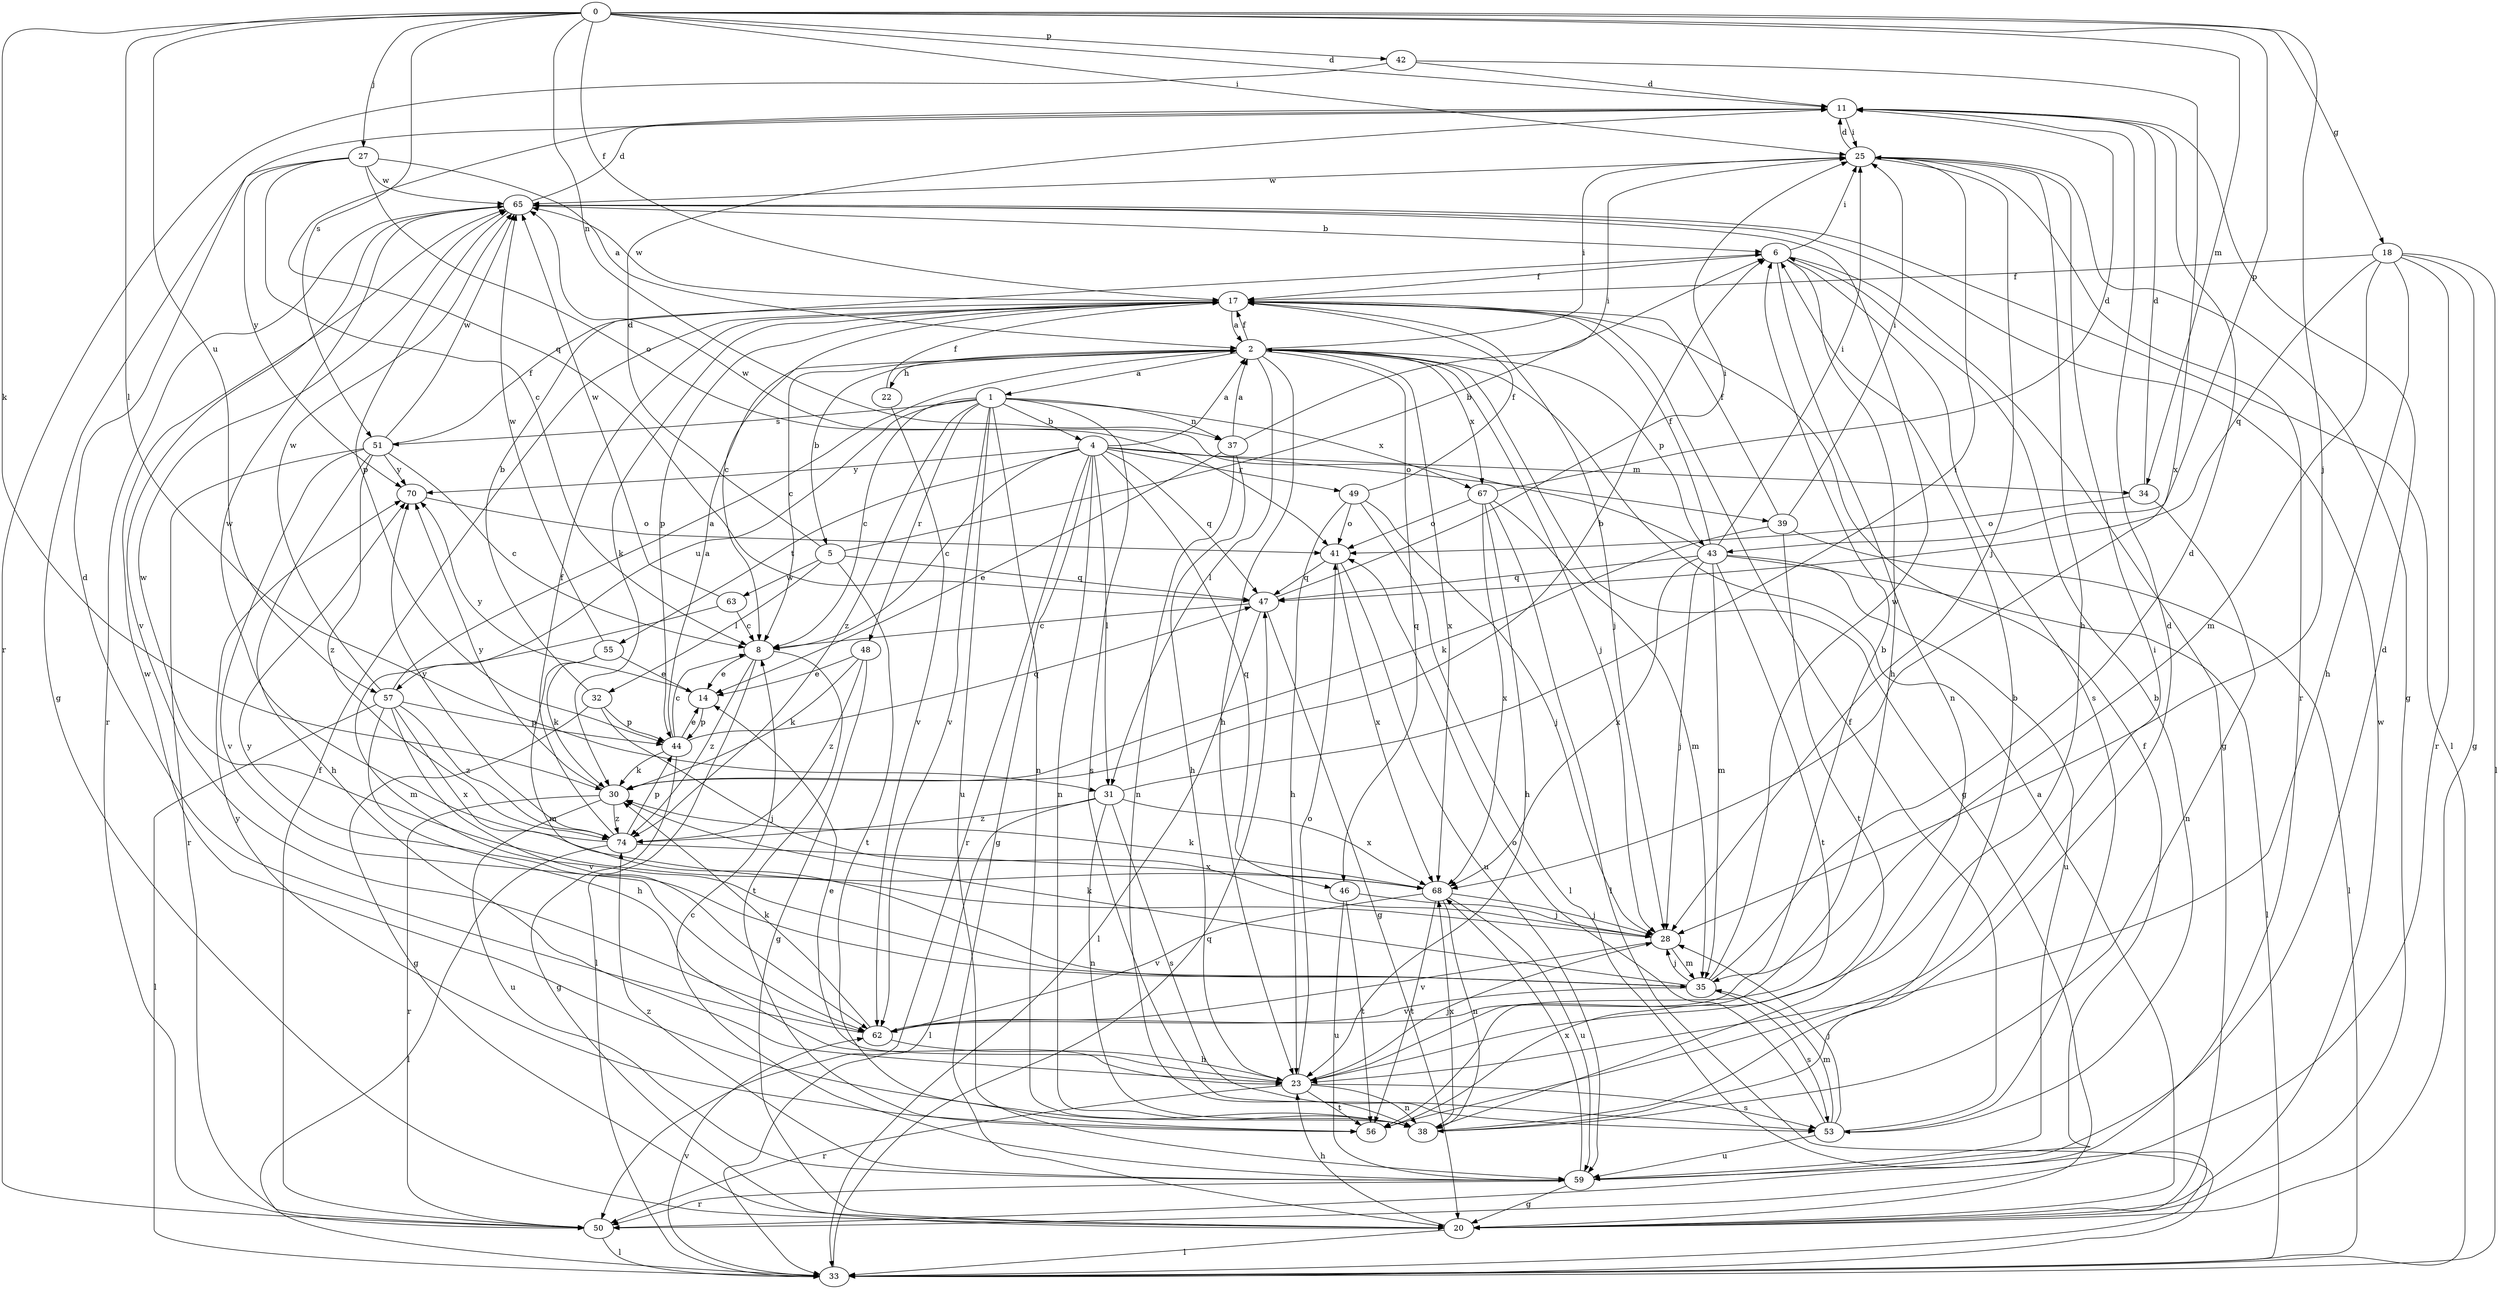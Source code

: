 strict digraph  {
0;
1;
2;
4;
5;
6;
8;
11;
14;
17;
18;
20;
22;
23;
25;
27;
28;
30;
31;
32;
33;
34;
35;
37;
38;
39;
41;
42;
43;
44;
46;
47;
48;
49;
50;
51;
53;
55;
56;
57;
59;
62;
63;
65;
67;
68;
70;
74;
0 -> 11  [label=d];
0 -> 17  [label=f];
0 -> 18  [label=g];
0 -> 25  [label=i];
0 -> 27  [label=j];
0 -> 28  [label=j];
0 -> 30  [label=k];
0 -> 31  [label=l];
0 -> 34  [label=m];
0 -> 37  [label=n];
0 -> 42  [label=p];
0 -> 43  [label=p];
0 -> 51  [label=s];
0 -> 57  [label=u];
1 -> 4  [label=b];
1 -> 8  [label=c];
1 -> 37  [label=n];
1 -> 38  [label=n];
1 -> 48  [label=r];
1 -> 51  [label=s];
1 -> 53  [label=s];
1 -> 57  [label=u];
1 -> 59  [label=u];
1 -> 62  [label=v];
1 -> 67  [label=x];
1 -> 74  [label=z];
2 -> 1  [label=a];
2 -> 5  [label=b];
2 -> 8  [label=c];
2 -> 17  [label=f];
2 -> 20  [label=g];
2 -> 22  [label=h];
2 -> 23  [label=h];
2 -> 25  [label=i];
2 -> 28  [label=j];
2 -> 31  [label=l];
2 -> 43  [label=p];
2 -> 46  [label=q];
2 -> 67  [label=x];
2 -> 68  [label=x];
4 -> 2  [label=a];
4 -> 8  [label=c];
4 -> 20  [label=g];
4 -> 31  [label=l];
4 -> 34  [label=m];
4 -> 38  [label=n];
4 -> 39  [label=o];
4 -> 46  [label=q];
4 -> 47  [label=q];
4 -> 49  [label=r];
4 -> 50  [label=r];
4 -> 55  [label=t];
4 -> 70  [label=y];
5 -> 6  [label=b];
5 -> 11  [label=d];
5 -> 32  [label=l];
5 -> 47  [label=q];
5 -> 56  [label=t];
5 -> 63  [label=w];
6 -> 17  [label=f];
6 -> 20  [label=g];
6 -> 23  [label=h];
6 -> 25  [label=i];
6 -> 38  [label=n];
6 -> 53  [label=s];
8 -> 14  [label=e];
8 -> 33  [label=l];
8 -> 56  [label=t];
8 -> 74  [label=z];
11 -> 25  [label=i];
11 -> 47  [label=q];
14 -> 44  [label=p];
14 -> 70  [label=y];
17 -> 2  [label=a];
17 -> 8  [label=c];
17 -> 28  [label=j];
17 -> 30  [label=k];
17 -> 44  [label=p];
17 -> 65  [label=w];
18 -> 17  [label=f];
18 -> 20  [label=g];
18 -> 23  [label=h];
18 -> 33  [label=l];
18 -> 35  [label=m];
18 -> 47  [label=q];
18 -> 50  [label=r];
20 -> 2  [label=a];
20 -> 23  [label=h];
20 -> 33  [label=l];
20 -> 65  [label=w];
22 -> 17  [label=f];
22 -> 62  [label=v];
23 -> 14  [label=e];
23 -> 28  [label=j];
23 -> 38  [label=n];
23 -> 41  [label=o];
23 -> 50  [label=r];
23 -> 53  [label=s];
23 -> 56  [label=t];
25 -> 11  [label=d];
25 -> 20  [label=g];
25 -> 23  [label=h];
25 -> 28  [label=j];
25 -> 50  [label=r];
25 -> 65  [label=w];
27 -> 2  [label=a];
27 -> 8  [label=c];
27 -> 20  [label=g];
27 -> 41  [label=o];
27 -> 65  [label=w];
27 -> 70  [label=y];
28 -> 35  [label=m];
28 -> 62  [label=v];
28 -> 65  [label=w];
30 -> 6  [label=b];
30 -> 50  [label=r];
30 -> 59  [label=u];
30 -> 70  [label=y];
30 -> 74  [label=z];
31 -> 25  [label=i];
31 -> 33  [label=l];
31 -> 38  [label=n];
31 -> 53  [label=s];
31 -> 68  [label=x];
31 -> 74  [label=z];
32 -> 6  [label=b];
32 -> 20  [label=g];
32 -> 28  [label=j];
32 -> 44  [label=p];
33 -> 47  [label=q];
33 -> 62  [label=v];
34 -> 11  [label=d];
34 -> 38  [label=n];
34 -> 41  [label=o];
35 -> 11  [label=d];
35 -> 28  [label=j];
35 -> 30  [label=k];
35 -> 53  [label=s];
35 -> 62  [label=v];
35 -> 65  [label=w];
35 -> 70  [label=y];
37 -> 2  [label=a];
37 -> 14  [label=e];
37 -> 23  [label=h];
37 -> 25  [label=i];
37 -> 38  [label=n];
38 -> 6  [label=b];
38 -> 11  [label=d];
38 -> 65  [label=w];
38 -> 68  [label=x];
39 -> 17  [label=f];
39 -> 25  [label=i];
39 -> 30  [label=k];
39 -> 33  [label=l];
39 -> 56  [label=t];
41 -> 47  [label=q];
41 -> 59  [label=u];
41 -> 68  [label=x];
42 -> 11  [label=d];
42 -> 50  [label=r];
42 -> 68  [label=x];
43 -> 17  [label=f];
43 -> 25  [label=i];
43 -> 28  [label=j];
43 -> 33  [label=l];
43 -> 35  [label=m];
43 -> 47  [label=q];
43 -> 56  [label=t];
43 -> 59  [label=u];
43 -> 65  [label=w];
43 -> 68  [label=x];
44 -> 2  [label=a];
44 -> 8  [label=c];
44 -> 14  [label=e];
44 -> 20  [label=g];
44 -> 30  [label=k];
44 -> 47  [label=q];
46 -> 28  [label=j];
46 -> 56  [label=t];
46 -> 59  [label=u];
47 -> 8  [label=c];
47 -> 20  [label=g];
47 -> 25  [label=i];
47 -> 33  [label=l];
48 -> 14  [label=e];
48 -> 20  [label=g];
48 -> 30  [label=k];
48 -> 74  [label=z];
49 -> 17  [label=f];
49 -> 23  [label=h];
49 -> 28  [label=j];
49 -> 33  [label=l];
49 -> 41  [label=o];
50 -> 17  [label=f];
50 -> 33  [label=l];
51 -> 8  [label=c];
51 -> 17  [label=f];
51 -> 23  [label=h];
51 -> 50  [label=r];
51 -> 62  [label=v];
51 -> 65  [label=w];
51 -> 70  [label=y];
51 -> 74  [label=z];
53 -> 6  [label=b];
53 -> 17  [label=f];
53 -> 28  [label=j];
53 -> 35  [label=m];
53 -> 41  [label=o];
53 -> 59  [label=u];
55 -> 14  [label=e];
55 -> 30  [label=k];
55 -> 35  [label=m];
55 -> 65  [label=w];
56 -> 25  [label=i];
56 -> 70  [label=y];
57 -> 2  [label=a];
57 -> 23  [label=h];
57 -> 33  [label=l];
57 -> 44  [label=p];
57 -> 62  [label=v];
57 -> 65  [label=w];
57 -> 68  [label=x];
57 -> 74  [label=z];
59 -> 8  [label=c];
59 -> 11  [label=d];
59 -> 17  [label=f];
59 -> 20  [label=g];
59 -> 50  [label=r];
59 -> 68  [label=x];
59 -> 74  [label=z];
62 -> 6  [label=b];
62 -> 11  [label=d];
62 -> 23  [label=h];
62 -> 30  [label=k];
63 -> 8  [label=c];
63 -> 35  [label=m];
63 -> 65  [label=w];
65 -> 6  [label=b];
65 -> 11  [label=d];
65 -> 33  [label=l];
65 -> 44  [label=p];
65 -> 50  [label=r];
65 -> 62  [label=v];
67 -> 11  [label=d];
67 -> 23  [label=h];
67 -> 33  [label=l];
67 -> 35  [label=m];
67 -> 41  [label=o];
67 -> 68  [label=x];
68 -> 28  [label=j];
68 -> 30  [label=k];
68 -> 38  [label=n];
68 -> 56  [label=t];
68 -> 59  [label=u];
68 -> 62  [label=v];
70 -> 41  [label=o];
74 -> 17  [label=f];
74 -> 33  [label=l];
74 -> 44  [label=p];
74 -> 65  [label=w];
74 -> 68  [label=x];
74 -> 70  [label=y];
}

